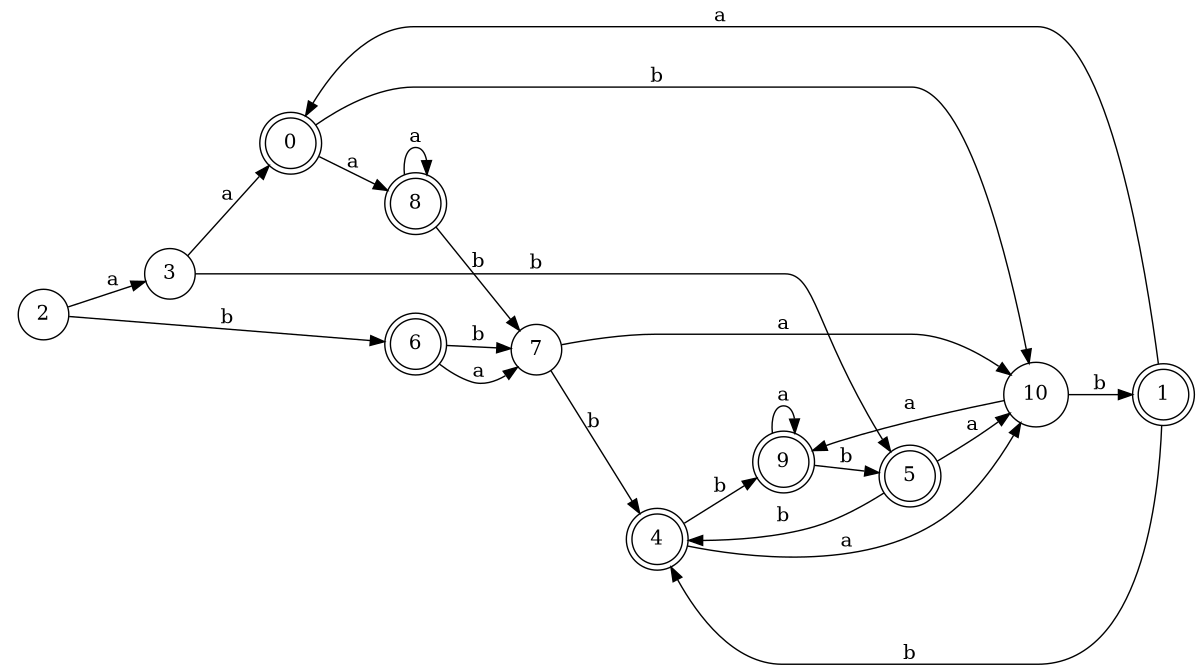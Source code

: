 digraph n9_1 {
__start0 [label="" shape="none"];

rankdir=LR;
size="8,5";

s0 [style="rounded,filled", color="black", fillcolor="white" shape="doublecircle", label="0"];
s1 [style="rounded,filled", color="black", fillcolor="white" shape="doublecircle", label="1"];
s2 [style="filled", color="black", fillcolor="white" shape="circle", label="2"];
s3 [style="filled", color="black", fillcolor="white" shape="circle", label="3"];
s4 [style="rounded,filled", color="black", fillcolor="white" shape="doublecircle", label="4"];
s5 [style="rounded,filled", color="black", fillcolor="white" shape="doublecircle", label="5"];
s6 [style="rounded,filled", color="black", fillcolor="white" shape="doublecircle", label="6"];
s7 [style="filled", color="black", fillcolor="white" shape="circle", label="7"];
s8 [style="rounded,filled", color="black", fillcolor="white" shape="doublecircle", label="8"];
s9 [style="rounded,filled", color="black", fillcolor="white" shape="doublecircle", label="9"];
s10 [style="filled", color="black", fillcolor="white" shape="circle", label="10"];
s0 -> s8 [label="a"];
s0 -> s10 [label="b"];
s1 -> s0 [label="a"];
s1 -> s4 [label="b"];
s2 -> s3 [label="a"];
s2 -> s6 [label="b"];
s3 -> s0 [label="a"];
s3 -> s5 [label="b"];
s4 -> s10 [label="a"];
s4 -> s9 [label="b"];
s5 -> s10 [label="a"];
s5 -> s4 [label="b"];
s6 -> s7 [label="a"];
s6 -> s7 [label="b"];
s7 -> s10 [label="a"];
s7 -> s4 [label="b"];
s8 -> s8 [label="a"];
s8 -> s7 [label="b"];
s9 -> s9 [label="a"];
s9 -> s5 [label="b"];
s10 -> s9 [label="a"];
s10 -> s1 [label="b"];

}